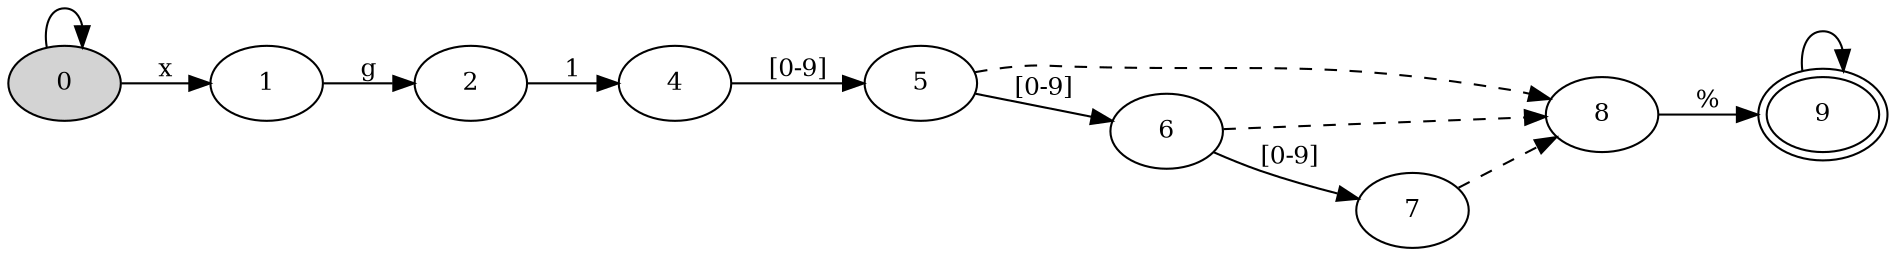 digraph "SFA" {
rankdir=LR;

//Initial state
node [style = filled, shape = ellipse, peripheries = 1, fillcolor = "#d3d3d3ff", fontsize = 12]
0

//Final states
node [style = filled, shape = ellipse, peripheries = 2, fillcolor = white, fontsize = 12]
9

//Other states
node [style = filled, shape = ellipse, peripheries = 1, fillcolor = white, fontsize = 12]
1
2
8
4
5
6
7

//Transitions
0 -> 1 [label = "x", fontsize = 12 ];
0 -> 0 [label = "", fontsize = 12 ];
1 -> 2 [label = "g", fontsize = 12 ];
2 -> 4 [label = "1", fontsize = 12 ];
8 -> 9 [label = "%", fontsize = 12 ];
4 -> 5 [label = "[0-9]", fontsize = 12 ];
5 -> 6 [label = "[0-9]", fontsize = 12 ];
5 -> 8 [label = "", style = dashed, fontsize = 12 ];
6 -> 7 [label = "[0-9]", fontsize = 12 ];
6 -> 8 [label = "", style = dashed, fontsize = 12 ];
7 -> 8 [label = "", style = dashed, fontsize = 12 ];
9 -> 9 [label = "", fontsize = 12 ];
}
